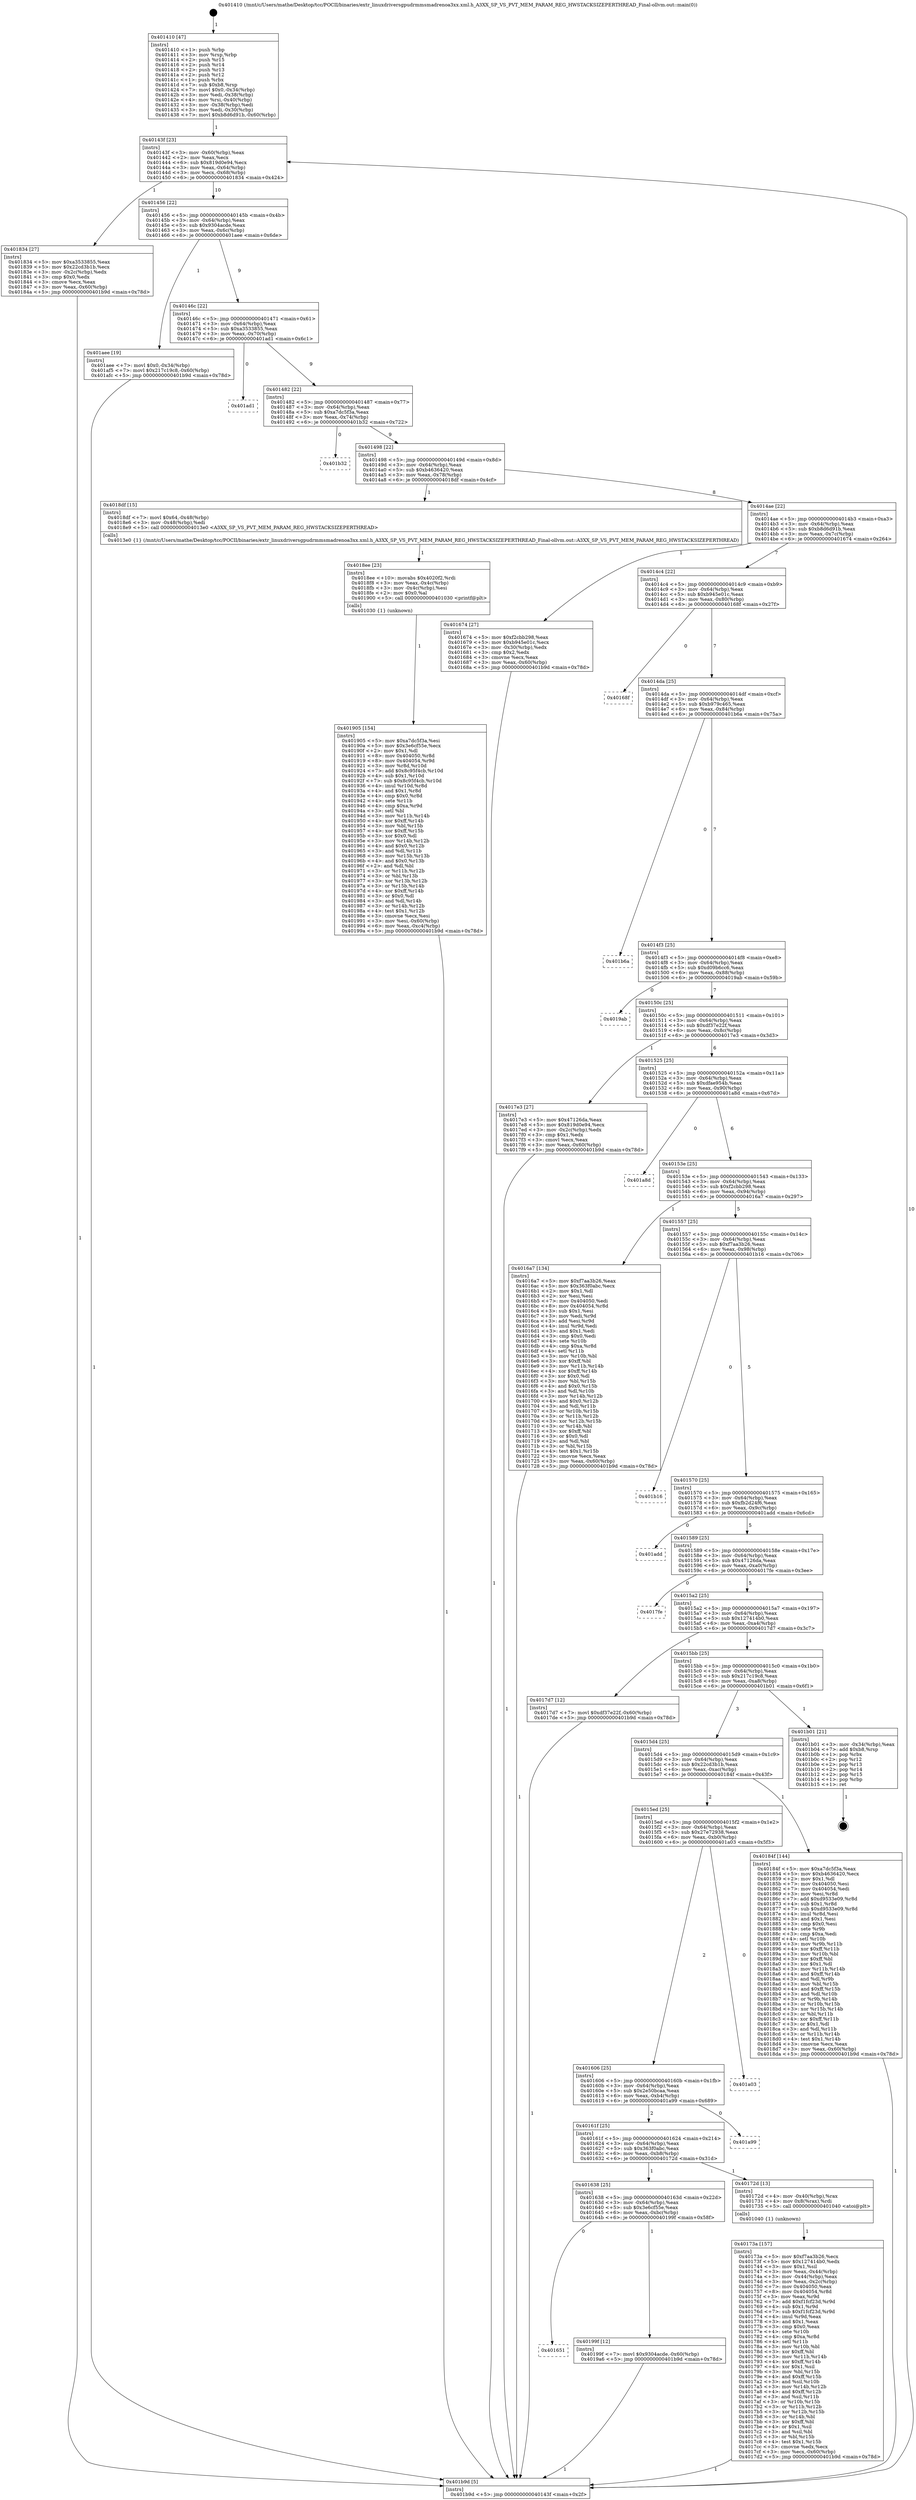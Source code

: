 digraph "0x401410" {
  label = "0x401410 (/mnt/c/Users/mathe/Desktop/tcc/POCII/binaries/extr_linuxdriversgpudrmmsmadrenoa3xx.xml.h_A3XX_SP_VS_PVT_MEM_PARAM_REG_HWSTACKSIZEPERTHREAD_Final-ollvm.out::main(0))"
  labelloc = "t"
  node[shape=record]

  Entry [label="",width=0.3,height=0.3,shape=circle,fillcolor=black,style=filled]
  "0x40143f" [label="{
     0x40143f [23]\l
     | [instrs]\l
     &nbsp;&nbsp;0x40143f \<+3\>: mov -0x60(%rbp),%eax\l
     &nbsp;&nbsp;0x401442 \<+2\>: mov %eax,%ecx\l
     &nbsp;&nbsp;0x401444 \<+6\>: sub $0x819d0e94,%ecx\l
     &nbsp;&nbsp;0x40144a \<+3\>: mov %eax,-0x64(%rbp)\l
     &nbsp;&nbsp;0x40144d \<+3\>: mov %ecx,-0x68(%rbp)\l
     &nbsp;&nbsp;0x401450 \<+6\>: je 0000000000401834 \<main+0x424\>\l
  }"]
  "0x401834" [label="{
     0x401834 [27]\l
     | [instrs]\l
     &nbsp;&nbsp;0x401834 \<+5\>: mov $0xa3533855,%eax\l
     &nbsp;&nbsp;0x401839 \<+5\>: mov $0x22cd3b1b,%ecx\l
     &nbsp;&nbsp;0x40183e \<+3\>: mov -0x2c(%rbp),%edx\l
     &nbsp;&nbsp;0x401841 \<+3\>: cmp $0x0,%edx\l
     &nbsp;&nbsp;0x401844 \<+3\>: cmove %ecx,%eax\l
     &nbsp;&nbsp;0x401847 \<+3\>: mov %eax,-0x60(%rbp)\l
     &nbsp;&nbsp;0x40184a \<+5\>: jmp 0000000000401b9d \<main+0x78d\>\l
  }"]
  "0x401456" [label="{
     0x401456 [22]\l
     | [instrs]\l
     &nbsp;&nbsp;0x401456 \<+5\>: jmp 000000000040145b \<main+0x4b\>\l
     &nbsp;&nbsp;0x40145b \<+3\>: mov -0x64(%rbp),%eax\l
     &nbsp;&nbsp;0x40145e \<+5\>: sub $0x9304acde,%eax\l
     &nbsp;&nbsp;0x401463 \<+3\>: mov %eax,-0x6c(%rbp)\l
     &nbsp;&nbsp;0x401466 \<+6\>: je 0000000000401aee \<main+0x6de\>\l
  }"]
  Exit [label="",width=0.3,height=0.3,shape=circle,fillcolor=black,style=filled,peripheries=2]
  "0x401aee" [label="{
     0x401aee [19]\l
     | [instrs]\l
     &nbsp;&nbsp;0x401aee \<+7\>: movl $0x0,-0x34(%rbp)\l
     &nbsp;&nbsp;0x401af5 \<+7\>: movl $0x217c19c8,-0x60(%rbp)\l
     &nbsp;&nbsp;0x401afc \<+5\>: jmp 0000000000401b9d \<main+0x78d\>\l
  }"]
  "0x40146c" [label="{
     0x40146c [22]\l
     | [instrs]\l
     &nbsp;&nbsp;0x40146c \<+5\>: jmp 0000000000401471 \<main+0x61\>\l
     &nbsp;&nbsp;0x401471 \<+3\>: mov -0x64(%rbp),%eax\l
     &nbsp;&nbsp;0x401474 \<+5\>: sub $0xa3533855,%eax\l
     &nbsp;&nbsp;0x401479 \<+3\>: mov %eax,-0x70(%rbp)\l
     &nbsp;&nbsp;0x40147c \<+6\>: je 0000000000401ad1 \<main+0x6c1\>\l
  }"]
  "0x401651" [label="{
     0x401651\l
  }", style=dashed]
  "0x401ad1" [label="{
     0x401ad1\l
  }", style=dashed]
  "0x401482" [label="{
     0x401482 [22]\l
     | [instrs]\l
     &nbsp;&nbsp;0x401482 \<+5\>: jmp 0000000000401487 \<main+0x77\>\l
     &nbsp;&nbsp;0x401487 \<+3\>: mov -0x64(%rbp),%eax\l
     &nbsp;&nbsp;0x40148a \<+5\>: sub $0xa7dc5f3a,%eax\l
     &nbsp;&nbsp;0x40148f \<+3\>: mov %eax,-0x74(%rbp)\l
     &nbsp;&nbsp;0x401492 \<+6\>: je 0000000000401b32 \<main+0x722\>\l
  }"]
  "0x40199f" [label="{
     0x40199f [12]\l
     | [instrs]\l
     &nbsp;&nbsp;0x40199f \<+7\>: movl $0x9304acde,-0x60(%rbp)\l
     &nbsp;&nbsp;0x4019a6 \<+5\>: jmp 0000000000401b9d \<main+0x78d\>\l
  }"]
  "0x401b32" [label="{
     0x401b32\l
  }", style=dashed]
  "0x401498" [label="{
     0x401498 [22]\l
     | [instrs]\l
     &nbsp;&nbsp;0x401498 \<+5\>: jmp 000000000040149d \<main+0x8d\>\l
     &nbsp;&nbsp;0x40149d \<+3\>: mov -0x64(%rbp),%eax\l
     &nbsp;&nbsp;0x4014a0 \<+5\>: sub $0xb4636420,%eax\l
     &nbsp;&nbsp;0x4014a5 \<+3\>: mov %eax,-0x78(%rbp)\l
     &nbsp;&nbsp;0x4014a8 \<+6\>: je 00000000004018df \<main+0x4cf\>\l
  }"]
  "0x401905" [label="{
     0x401905 [154]\l
     | [instrs]\l
     &nbsp;&nbsp;0x401905 \<+5\>: mov $0xa7dc5f3a,%esi\l
     &nbsp;&nbsp;0x40190a \<+5\>: mov $0x3e6cf55e,%ecx\l
     &nbsp;&nbsp;0x40190f \<+2\>: mov $0x1,%dl\l
     &nbsp;&nbsp;0x401911 \<+8\>: mov 0x404050,%r8d\l
     &nbsp;&nbsp;0x401919 \<+8\>: mov 0x404054,%r9d\l
     &nbsp;&nbsp;0x401921 \<+3\>: mov %r8d,%r10d\l
     &nbsp;&nbsp;0x401924 \<+7\>: add $0x8c95f4cb,%r10d\l
     &nbsp;&nbsp;0x40192b \<+4\>: sub $0x1,%r10d\l
     &nbsp;&nbsp;0x40192f \<+7\>: sub $0x8c95f4cb,%r10d\l
     &nbsp;&nbsp;0x401936 \<+4\>: imul %r10d,%r8d\l
     &nbsp;&nbsp;0x40193a \<+4\>: and $0x1,%r8d\l
     &nbsp;&nbsp;0x40193e \<+4\>: cmp $0x0,%r8d\l
     &nbsp;&nbsp;0x401942 \<+4\>: sete %r11b\l
     &nbsp;&nbsp;0x401946 \<+4\>: cmp $0xa,%r9d\l
     &nbsp;&nbsp;0x40194a \<+3\>: setl %bl\l
     &nbsp;&nbsp;0x40194d \<+3\>: mov %r11b,%r14b\l
     &nbsp;&nbsp;0x401950 \<+4\>: xor $0xff,%r14b\l
     &nbsp;&nbsp;0x401954 \<+3\>: mov %bl,%r15b\l
     &nbsp;&nbsp;0x401957 \<+4\>: xor $0xff,%r15b\l
     &nbsp;&nbsp;0x40195b \<+3\>: xor $0x0,%dl\l
     &nbsp;&nbsp;0x40195e \<+3\>: mov %r14b,%r12b\l
     &nbsp;&nbsp;0x401961 \<+4\>: and $0x0,%r12b\l
     &nbsp;&nbsp;0x401965 \<+3\>: and %dl,%r11b\l
     &nbsp;&nbsp;0x401968 \<+3\>: mov %r15b,%r13b\l
     &nbsp;&nbsp;0x40196b \<+4\>: and $0x0,%r13b\l
     &nbsp;&nbsp;0x40196f \<+2\>: and %dl,%bl\l
     &nbsp;&nbsp;0x401971 \<+3\>: or %r11b,%r12b\l
     &nbsp;&nbsp;0x401974 \<+3\>: or %bl,%r13b\l
     &nbsp;&nbsp;0x401977 \<+3\>: xor %r13b,%r12b\l
     &nbsp;&nbsp;0x40197a \<+3\>: or %r15b,%r14b\l
     &nbsp;&nbsp;0x40197d \<+4\>: xor $0xff,%r14b\l
     &nbsp;&nbsp;0x401981 \<+3\>: or $0x0,%dl\l
     &nbsp;&nbsp;0x401984 \<+3\>: and %dl,%r14b\l
     &nbsp;&nbsp;0x401987 \<+3\>: or %r14b,%r12b\l
     &nbsp;&nbsp;0x40198a \<+4\>: test $0x1,%r12b\l
     &nbsp;&nbsp;0x40198e \<+3\>: cmovne %ecx,%esi\l
     &nbsp;&nbsp;0x401991 \<+3\>: mov %esi,-0x60(%rbp)\l
     &nbsp;&nbsp;0x401994 \<+6\>: mov %eax,-0xc4(%rbp)\l
     &nbsp;&nbsp;0x40199a \<+5\>: jmp 0000000000401b9d \<main+0x78d\>\l
  }"]
  "0x4018df" [label="{
     0x4018df [15]\l
     | [instrs]\l
     &nbsp;&nbsp;0x4018df \<+7\>: movl $0x64,-0x48(%rbp)\l
     &nbsp;&nbsp;0x4018e6 \<+3\>: mov -0x48(%rbp),%edi\l
     &nbsp;&nbsp;0x4018e9 \<+5\>: call 00000000004013e0 \<A3XX_SP_VS_PVT_MEM_PARAM_REG_HWSTACKSIZEPERTHREAD\>\l
     | [calls]\l
     &nbsp;&nbsp;0x4013e0 \{1\} (/mnt/c/Users/mathe/Desktop/tcc/POCII/binaries/extr_linuxdriversgpudrmmsmadrenoa3xx.xml.h_A3XX_SP_VS_PVT_MEM_PARAM_REG_HWSTACKSIZEPERTHREAD_Final-ollvm.out::A3XX_SP_VS_PVT_MEM_PARAM_REG_HWSTACKSIZEPERTHREAD)\l
  }"]
  "0x4014ae" [label="{
     0x4014ae [22]\l
     | [instrs]\l
     &nbsp;&nbsp;0x4014ae \<+5\>: jmp 00000000004014b3 \<main+0xa3\>\l
     &nbsp;&nbsp;0x4014b3 \<+3\>: mov -0x64(%rbp),%eax\l
     &nbsp;&nbsp;0x4014b6 \<+5\>: sub $0xb8d6d91b,%eax\l
     &nbsp;&nbsp;0x4014bb \<+3\>: mov %eax,-0x7c(%rbp)\l
     &nbsp;&nbsp;0x4014be \<+6\>: je 0000000000401674 \<main+0x264\>\l
  }"]
  "0x4018ee" [label="{
     0x4018ee [23]\l
     | [instrs]\l
     &nbsp;&nbsp;0x4018ee \<+10\>: movabs $0x4020f2,%rdi\l
     &nbsp;&nbsp;0x4018f8 \<+3\>: mov %eax,-0x4c(%rbp)\l
     &nbsp;&nbsp;0x4018fb \<+3\>: mov -0x4c(%rbp),%esi\l
     &nbsp;&nbsp;0x4018fe \<+2\>: mov $0x0,%al\l
     &nbsp;&nbsp;0x401900 \<+5\>: call 0000000000401030 \<printf@plt\>\l
     | [calls]\l
     &nbsp;&nbsp;0x401030 \{1\} (unknown)\l
  }"]
  "0x401674" [label="{
     0x401674 [27]\l
     | [instrs]\l
     &nbsp;&nbsp;0x401674 \<+5\>: mov $0xf2cbb298,%eax\l
     &nbsp;&nbsp;0x401679 \<+5\>: mov $0xb945e01c,%ecx\l
     &nbsp;&nbsp;0x40167e \<+3\>: mov -0x30(%rbp),%edx\l
     &nbsp;&nbsp;0x401681 \<+3\>: cmp $0x2,%edx\l
     &nbsp;&nbsp;0x401684 \<+3\>: cmovne %ecx,%eax\l
     &nbsp;&nbsp;0x401687 \<+3\>: mov %eax,-0x60(%rbp)\l
     &nbsp;&nbsp;0x40168a \<+5\>: jmp 0000000000401b9d \<main+0x78d\>\l
  }"]
  "0x4014c4" [label="{
     0x4014c4 [22]\l
     | [instrs]\l
     &nbsp;&nbsp;0x4014c4 \<+5\>: jmp 00000000004014c9 \<main+0xb9\>\l
     &nbsp;&nbsp;0x4014c9 \<+3\>: mov -0x64(%rbp),%eax\l
     &nbsp;&nbsp;0x4014cc \<+5\>: sub $0xb945e01c,%eax\l
     &nbsp;&nbsp;0x4014d1 \<+3\>: mov %eax,-0x80(%rbp)\l
     &nbsp;&nbsp;0x4014d4 \<+6\>: je 000000000040168f \<main+0x27f\>\l
  }"]
  "0x401b9d" [label="{
     0x401b9d [5]\l
     | [instrs]\l
     &nbsp;&nbsp;0x401b9d \<+5\>: jmp 000000000040143f \<main+0x2f\>\l
  }"]
  "0x401410" [label="{
     0x401410 [47]\l
     | [instrs]\l
     &nbsp;&nbsp;0x401410 \<+1\>: push %rbp\l
     &nbsp;&nbsp;0x401411 \<+3\>: mov %rsp,%rbp\l
     &nbsp;&nbsp;0x401414 \<+2\>: push %r15\l
     &nbsp;&nbsp;0x401416 \<+2\>: push %r14\l
     &nbsp;&nbsp;0x401418 \<+2\>: push %r13\l
     &nbsp;&nbsp;0x40141a \<+2\>: push %r12\l
     &nbsp;&nbsp;0x40141c \<+1\>: push %rbx\l
     &nbsp;&nbsp;0x40141d \<+7\>: sub $0xb8,%rsp\l
     &nbsp;&nbsp;0x401424 \<+7\>: movl $0x0,-0x34(%rbp)\l
     &nbsp;&nbsp;0x40142b \<+3\>: mov %edi,-0x38(%rbp)\l
     &nbsp;&nbsp;0x40142e \<+4\>: mov %rsi,-0x40(%rbp)\l
     &nbsp;&nbsp;0x401432 \<+3\>: mov -0x38(%rbp),%edi\l
     &nbsp;&nbsp;0x401435 \<+3\>: mov %edi,-0x30(%rbp)\l
     &nbsp;&nbsp;0x401438 \<+7\>: movl $0xb8d6d91b,-0x60(%rbp)\l
  }"]
  "0x40173a" [label="{
     0x40173a [157]\l
     | [instrs]\l
     &nbsp;&nbsp;0x40173a \<+5\>: mov $0xf7aa3b26,%ecx\l
     &nbsp;&nbsp;0x40173f \<+5\>: mov $0x127414b0,%edx\l
     &nbsp;&nbsp;0x401744 \<+3\>: mov $0x1,%sil\l
     &nbsp;&nbsp;0x401747 \<+3\>: mov %eax,-0x44(%rbp)\l
     &nbsp;&nbsp;0x40174a \<+3\>: mov -0x44(%rbp),%eax\l
     &nbsp;&nbsp;0x40174d \<+3\>: mov %eax,-0x2c(%rbp)\l
     &nbsp;&nbsp;0x401750 \<+7\>: mov 0x404050,%eax\l
     &nbsp;&nbsp;0x401757 \<+8\>: mov 0x404054,%r8d\l
     &nbsp;&nbsp;0x40175f \<+3\>: mov %eax,%r9d\l
     &nbsp;&nbsp;0x401762 \<+7\>: add $0xf1fcf23d,%r9d\l
     &nbsp;&nbsp;0x401769 \<+4\>: sub $0x1,%r9d\l
     &nbsp;&nbsp;0x40176d \<+7\>: sub $0xf1fcf23d,%r9d\l
     &nbsp;&nbsp;0x401774 \<+4\>: imul %r9d,%eax\l
     &nbsp;&nbsp;0x401778 \<+3\>: and $0x1,%eax\l
     &nbsp;&nbsp;0x40177b \<+3\>: cmp $0x0,%eax\l
     &nbsp;&nbsp;0x40177e \<+4\>: sete %r10b\l
     &nbsp;&nbsp;0x401782 \<+4\>: cmp $0xa,%r8d\l
     &nbsp;&nbsp;0x401786 \<+4\>: setl %r11b\l
     &nbsp;&nbsp;0x40178a \<+3\>: mov %r10b,%bl\l
     &nbsp;&nbsp;0x40178d \<+3\>: xor $0xff,%bl\l
     &nbsp;&nbsp;0x401790 \<+3\>: mov %r11b,%r14b\l
     &nbsp;&nbsp;0x401793 \<+4\>: xor $0xff,%r14b\l
     &nbsp;&nbsp;0x401797 \<+4\>: xor $0x1,%sil\l
     &nbsp;&nbsp;0x40179b \<+3\>: mov %bl,%r15b\l
     &nbsp;&nbsp;0x40179e \<+4\>: and $0xff,%r15b\l
     &nbsp;&nbsp;0x4017a2 \<+3\>: and %sil,%r10b\l
     &nbsp;&nbsp;0x4017a5 \<+3\>: mov %r14b,%r12b\l
     &nbsp;&nbsp;0x4017a8 \<+4\>: and $0xff,%r12b\l
     &nbsp;&nbsp;0x4017ac \<+3\>: and %sil,%r11b\l
     &nbsp;&nbsp;0x4017af \<+3\>: or %r10b,%r15b\l
     &nbsp;&nbsp;0x4017b2 \<+3\>: or %r11b,%r12b\l
     &nbsp;&nbsp;0x4017b5 \<+3\>: xor %r12b,%r15b\l
     &nbsp;&nbsp;0x4017b8 \<+3\>: or %r14b,%bl\l
     &nbsp;&nbsp;0x4017bb \<+3\>: xor $0xff,%bl\l
     &nbsp;&nbsp;0x4017be \<+4\>: or $0x1,%sil\l
     &nbsp;&nbsp;0x4017c2 \<+3\>: and %sil,%bl\l
     &nbsp;&nbsp;0x4017c5 \<+3\>: or %bl,%r15b\l
     &nbsp;&nbsp;0x4017c8 \<+4\>: test $0x1,%r15b\l
     &nbsp;&nbsp;0x4017cc \<+3\>: cmovne %edx,%ecx\l
     &nbsp;&nbsp;0x4017cf \<+3\>: mov %ecx,-0x60(%rbp)\l
     &nbsp;&nbsp;0x4017d2 \<+5\>: jmp 0000000000401b9d \<main+0x78d\>\l
  }"]
  "0x40168f" [label="{
     0x40168f\l
  }", style=dashed]
  "0x4014da" [label="{
     0x4014da [25]\l
     | [instrs]\l
     &nbsp;&nbsp;0x4014da \<+5\>: jmp 00000000004014df \<main+0xcf\>\l
     &nbsp;&nbsp;0x4014df \<+3\>: mov -0x64(%rbp),%eax\l
     &nbsp;&nbsp;0x4014e2 \<+5\>: sub $0xb979c465,%eax\l
     &nbsp;&nbsp;0x4014e7 \<+6\>: mov %eax,-0x84(%rbp)\l
     &nbsp;&nbsp;0x4014ed \<+6\>: je 0000000000401b6a \<main+0x75a\>\l
  }"]
  "0x401638" [label="{
     0x401638 [25]\l
     | [instrs]\l
     &nbsp;&nbsp;0x401638 \<+5\>: jmp 000000000040163d \<main+0x22d\>\l
     &nbsp;&nbsp;0x40163d \<+3\>: mov -0x64(%rbp),%eax\l
     &nbsp;&nbsp;0x401640 \<+5\>: sub $0x3e6cf55e,%eax\l
     &nbsp;&nbsp;0x401645 \<+6\>: mov %eax,-0xbc(%rbp)\l
     &nbsp;&nbsp;0x40164b \<+6\>: je 000000000040199f \<main+0x58f\>\l
  }"]
  "0x401b6a" [label="{
     0x401b6a\l
  }", style=dashed]
  "0x4014f3" [label="{
     0x4014f3 [25]\l
     | [instrs]\l
     &nbsp;&nbsp;0x4014f3 \<+5\>: jmp 00000000004014f8 \<main+0xe8\>\l
     &nbsp;&nbsp;0x4014f8 \<+3\>: mov -0x64(%rbp),%eax\l
     &nbsp;&nbsp;0x4014fb \<+5\>: sub $0xd09b6cc6,%eax\l
     &nbsp;&nbsp;0x401500 \<+6\>: mov %eax,-0x88(%rbp)\l
     &nbsp;&nbsp;0x401506 \<+6\>: je 00000000004019ab \<main+0x59b\>\l
  }"]
  "0x40172d" [label="{
     0x40172d [13]\l
     | [instrs]\l
     &nbsp;&nbsp;0x40172d \<+4\>: mov -0x40(%rbp),%rax\l
     &nbsp;&nbsp;0x401731 \<+4\>: mov 0x8(%rax),%rdi\l
     &nbsp;&nbsp;0x401735 \<+5\>: call 0000000000401040 \<atoi@plt\>\l
     | [calls]\l
     &nbsp;&nbsp;0x401040 \{1\} (unknown)\l
  }"]
  "0x4019ab" [label="{
     0x4019ab\l
  }", style=dashed]
  "0x40150c" [label="{
     0x40150c [25]\l
     | [instrs]\l
     &nbsp;&nbsp;0x40150c \<+5\>: jmp 0000000000401511 \<main+0x101\>\l
     &nbsp;&nbsp;0x401511 \<+3\>: mov -0x64(%rbp),%eax\l
     &nbsp;&nbsp;0x401514 \<+5\>: sub $0xdf37e22f,%eax\l
     &nbsp;&nbsp;0x401519 \<+6\>: mov %eax,-0x8c(%rbp)\l
     &nbsp;&nbsp;0x40151f \<+6\>: je 00000000004017e3 \<main+0x3d3\>\l
  }"]
  "0x40161f" [label="{
     0x40161f [25]\l
     | [instrs]\l
     &nbsp;&nbsp;0x40161f \<+5\>: jmp 0000000000401624 \<main+0x214\>\l
     &nbsp;&nbsp;0x401624 \<+3\>: mov -0x64(%rbp),%eax\l
     &nbsp;&nbsp;0x401627 \<+5\>: sub $0x363f0abc,%eax\l
     &nbsp;&nbsp;0x40162c \<+6\>: mov %eax,-0xb8(%rbp)\l
     &nbsp;&nbsp;0x401632 \<+6\>: je 000000000040172d \<main+0x31d\>\l
  }"]
  "0x4017e3" [label="{
     0x4017e3 [27]\l
     | [instrs]\l
     &nbsp;&nbsp;0x4017e3 \<+5\>: mov $0x47126da,%eax\l
     &nbsp;&nbsp;0x4017e8 \<+5\>: mov $0x819d0e94,%ecx\l
     &nbsp;&nbsp;0x4017ed \<+3\>: mov -0x2c(%rbp),%edx\l
     &nbsp;&nbsp;0x4017f0 \<+3\>: cmp $0x1,%edx\l
     &nbsp;&nbsp;0x4017f3 \<+3\>: cmovl %ecx,%eax\l
     &nbsp;&nbsp;0x4017f6 \<+3\>: mov %eax,-0x60(%rbp)\l
     &nbsp;&nbsp;0x4017f9 \<+5\>: jmp 0000000000401b9d \<main+0x78d\>\l
  }"]
  "0x401525" [label="{
     0x401525 [25]\l
     | [instrs]\l
     &nbsp;&nbsp;0x401525 \<+5\>: jmp 000000000040152a \<main+0x11a\>\l
     &nbsp;&nbsp;0x40152a \<+3\>: mov -0x64(%rbp),%eax\l
     &nbsp;&nbsp;0x40152d \<+5\>: sub $0xdfae954b,%eax\l
     &nbsp;&nbsp;0x401532 \<+6\>: mov %eax,-0x90(%rbp)\l
     &nbsp;&nbsp;0x401538 \<+6\>: je 0000000000401a8d \<main+0x67d\>\l
  }"]
  "0x401a99" [label="{
     0x401a99\l
  }", style=dashed]
  "0x401a8d" [label="{
     0x401a8d\l
  }", style=dashed]
  "0x40153e" [label="{
     0x40153e [25]\l
     | [instrs]\l
     &nbsp;&nbsp;0x40153e \<+5\>: jmp 0000000000401543 \<main+0x133\>\l
     &nbsp;&nbsp;0x401543 \<+3\>: mov -0x64(%rbp),%eax\l
     &nbsp;&nbsp;0x401546 \<+5\>: sub $0xf2cbb298,%eax\l
     &nbsp;&nbsp;0x40154b \<+6\>: mov %eax,-0x94(%rbp)\l
     &nbsp;&nbsp;0x401551 \<+6\>: je 00000000004016a7 \<main+0x297\>\l
  }"]
  "0x401606" [label="{
     0x401606 [25]\l
     | [instrs]\l
     &nbsp;&nbsp;0x401606 \<+5\>: jmp 000000000040160b \<main+0x1fb\>\l
     &nbsp;&nbsp;0x40160b \<+3\>: mov -0x64(%rbp),%eax\l
     &nbsp;&nbsp;0x40160e \<+5\>: sub $0x2e50bcaa,%eax\l
     &nbsp;&nbsp;0x401613 \<+6\>: mov %eax,-0xb4(%rbp)\l
     &nbsp;&nbsp;0x401619 \<+6\>: je 0000000000401a99 \<main+0x689\>\l
  }"]
  "0x4016a7" [label="{
     0x4016a7 [134]\l
     | [instrs]\l
     &nbsp;&nbsp;0x4016a7 \<+5\>: mov $0xf7aa3b26,%eax\l
     &nbsp;&nbsp;0x4016ac \<+5\>: mov $0x363f0abc,%ecx\l
     &nbsp;&nbsp;0x4016b1 \<+2\>: mov $0x1,%dl\l
     &nbsp;&nbsp;0x4016b3 \<+2\>: xor %esi,%esi\l
     &nbsp;&nbsp;0x4016b5 \<+7\>: mov 0x404050,%edi\l
     &nbsp;&nbsp;0x4016bc \<+8\>: mov 0x404054,%r8d\l
     &nbsp;&nbsp;0x4016c4 \<+3\>: sub $0x1,%esi\l
     &nbsp;&nbsp;0x4016c7 \<+3\>: mov %edi,%r9d\l
     &nbsp;&nbsp;0x4016ca \<+3\>: add %esi,%r9d\l
     &nbsp;&nbsp;0x4016cd \<+4\>: imul %r9d,%edi\l
     &nbsp;&nbsp;0x4016d1 \<+3\>: and $0x1,%edi\l
     &nbsp;&nbsp;0x4016d4 \<+3\>: cmp $0x0,%edi\l
     &nbsp;&nbsp;0x4016d7 \<+4\>: sete %r10b\l
     &nbsp;&nbsp;0x4016db \<+4\>: cmp $0xa,%r8d\l
     &nbsp;&nbsp;0x4016df \<+4\>: setl %r11b\l
     &nbsp;&nbsp;0x4016e3 \<+3\>: mov %r10b,%bl\l
     &nbsp;&nbsp;0x4016e6 \<+3\>: xor $0xff,%bl\l
     &nbsp;&nbsp;0x4016e9 \<+3\>: mov %r11b,%r14b\l
     &nbsp;&nbsp;0x4016ec \<+4\>: xor $0xff,%r14b\l
     &nbsp;&nbsp;0x4016f0 \<+3\>: xor $0x0,%dl\l
     &nbsp;&nbsp;0x4016f3 \<+3\>: mov %bl,%r15b\l
     &nbsp;&nbsp;0x4016f6 \<+4\>: and $0x0,%r15b\l
     &nbsp;&nbsp;0x4016fa \<+3\>: and %dl,%r10b\l
     &nbsp;&nbsp;0x4016fd \<+3\>: mov %r14b,%r12b\l
     &nbsp;&nbsp;0x401700 \<+4\>: and $0x0,%r12b\l
     &nbsp;&nbsp;0x401704 \<+3\>: and %dl,%r11b\l
     &nbsp;&nbsp;0x401707 \<+3\>: or %r10b,%r15b\l
     &nbsp;&nbsp;0x40170a \<+3\>: or %r11b,%r12b\l
     &nbsp;&nbsp;0x40170d \<+3\>: xor %r12b,%r15b\l
     &nbsp;&nbsp;0x401710 \<+3\>: or %r14b,%bl\l
     &nbsp;&nbsp;0x401713 \<+3\>: xor $0xff,%bl\l
     &nbsp;&nbsp;0x401716 \<+3\>: or $0x0,%dl\l
     &nbsp;&nbsp;0x401719 \<+2\>: and %dl,%bl\l
     &nbsp;&nbsp;0x40171b \<+3\>: or %bl,%r15b\l
     &nbsp;&nbsp;0x40171e \<+4\>: test $0x1,%r15b\l
     &nbsp;&nbsp;0x401722 \<+3\>: cmovne %ecx,%eax\l
     &nbsp;&nbsp;0x401725 \<+3\>: mov %eax,-0x60(%rbp)\l
     &nbsp;&nbsp;0x401728 \<+5\>: jmp 0000000000401b9d \<main+0x78d\>\l
  }"]
  "0x401557" [label="{
     0x401557 [25]\l
     | [instrs]\l
     &nbsp;&nbsp;0x401557 \<+5\>: jmp 000000000040155c \<main+0x14c\>\l
     &nbsp;&nbsp;0x40155c \<+3\>: mov -0x64(%rbp),%eax\l
     &nbsp;&nbsp;0x40155f \<+5\>: sub $0xf7aa3b26,%eax\l
     &nbsp;&nbsp;0x401564 \<+6\>: mov %eax,-0x98(%rbp)\l
     &nbsp;&nbsp;0x40156a \<+6\>: je 0000000000401b16 \<main+0x706\>\l
  }"]
  "0x401a03" [label="{
     0x401a03\l
  }", style=dashed]
  "0x401b16" [label="{
     0x401b16\l
  }", style=dashed]
  "0x401570" [label="{
     0x401570 [25]\l
     | [instrs]\l
     &nbsp;&nbsp;0x401570 \<+5\>: jmp 0000000000401575 \<main+0x165\>\l
     &nbsp;&nbsp;0x401575 \<+3\>: mov -0x64(%rbp),%eax\l
     &nbsp;&nbsp;0x401578 \<+5\>: sub $0xfb2d24f6,%eax\l
     &nbsp;&nbsp;0x40157d \<+6\>: mov %eax,-0x9c(%rbp)\l
     &nbsp;&nbsp;0x401583 \<+6\>: je 0000000000401add \<main+0x6cd\>\l
  }"]
  "0x4015ed" [label="{
     0x4015ed [25]\l
     | [instrs]\l
     &nbsp;&nbsp;0x4015ed \<+5\>: jmp 00000000004015f2 \<main+0x1e2\>\l
     &nbsp;&nbsp;0x4015f2 \<+3\>: mov -0x64(%rbp),%eax\l
     &nbsp;&nbsp;0x4015f5 \<+5\>: sub $0x27e72938,%eax\l
     &nbsp;&nbsp;0x4015fa \<+6\>: mov %eax,-0xb0(%rbp)\l
     &nbsp;&nbsp;0x401600 \<+6\>: je 0000000000401a03 \<main+0x5f3\>\l
  }"]
  "0x401add" [label="{
     0x401add\l
  }", style=dashed]
  "0x401589" [label="{
     0x401589 [25]\l
     | [instrs]\l
     &nbsp;&nbsp;0x401589 \<+5\>: jmp 000000000040158e \<main+0x17e\>\l
     &nbsp;&nbsp;0x40158e \<+3\>: mov -0x64(%rbp),%eax\l
     &nbsp;&nbsp;0x401591 \<+5\>: sub $0x47126da,%eax\l
     &nbsp;&nbsp;0x401596 \<+6\>: mov %eax,-0xa0(%rbp)\l
     &nbsp;&nbsp;0x40159c \<+6\>: je 00000000004017fe \<main+0x3ee\>\l
  }"]
  "0x40184f" [label="{
     0x40184f [144]\l
     | [instrs]\l
     &nbsp;&nbsp;0x40184f \<+5\>: mov $0xa7dc5f3a,%eax\l
     &nbsp;&nbsp;0x401854 \<+5\>: mov $0xb4636420,%ecx\l
     &nbsp;&nbsp;0x401859 \<+2\>: mov $0x1,%dl\l
     &nbsp;&nbsp;0x40185b \<+7\>: mov 0x404050,%esi\l
     &nbsp;&nbsp;0x401862 \<+7\>: mov 0x404054,%edi\l
     &nbsp;&nbsp;0x401869 \<+3\>: mov %esi,%r8d\l
     &nbsp;&nbsp;0x40186c \<+7\>: add $0xd9533e09,%r8d\l
     &nbsp;&nbsp;0x401873 \<+4\>: sub $0x1,%r8d\l
     &nbsp;&nbsp;0x401877 \<+7\>: sub $0xd9533e09,%r8d\l
     &nbsp;&nbsp;0x40187e \<+4\>: imul %r8d,%esi\l
     &nbsp;&nbsp;0x401882 \<+3\>: and $0x1,%esi\l
     &nbsp;&nbsp;0x401885 \<+3\>: cmp $0x0,%esi\l
     &nbsp;&nbsp;0x401888 \<+4\>: sete %r9b\l
     &nbsp;&nbsp;0x40188c \<+3\>: cmp $0xa,%edi\l
     &nbsp;&nbsp;0x40188f \<+4\>: setl %r10b\l
     &nbsp;&nbsp;0x401893 \<+3\>: mov %r9b,%r11b\l
     &nbsp;&nbsp;0x401896 \<+4\>: xor $0xff,%r11b\l
     &nbsp;&nbsp;0x40189a \<+3\>: mov %r10b,%bl\l
     &nbsp;&nbsp;0x40189d \<+3\>: xor $0xff,%bl\l
     &nbsp;&nbsp;0x4018a0 \<+3\>: xor $0x1,%dl\l
     &nbsp;&nbsp;0x4018a3 \<+3\>: mov %r11b,%r14b\l
     &nbsp;&nbsp;0x4018a6 \<+4\>: and $0xff,%r14b\l
     &nbsp;&nbsp;0x4018aa \<+3\>: and %dl,%r9b\l
     &nbsp;&nbsp;0x4018ad \<+3\>: mov %bl,%r15b\l
     &nbsp;&nbsp;0x4018b0 \<+4\>: and $0xff,%r15b\l
     &nbsp;&nbsp;0x4018b4 \<+3\>: and %dl,%r10b\l
     &nbsp;&nbsp;0x4018b7 \<+3\>: or %r9b,%r14b\l
     &nbsp;&nbsp;0x4018ba \<+3\>: or %r10b,%r15b\l
     &nbsp;&nbsp;0x4018bd \<+3\>: xor %r15b,%r14b\l
     &nbsp;&nbsp;0x4018c0 \<+3\>: or %bl,%r11b\l
     &nbsp;&nbsp;0x4018c3 \<+4\>: xor $0xff,%r11b\l
     &nbsp;&nbsp;0x4018c7 \<+3\>: or $0x1,%dl\l
     &nbsp;&nbsp;0x4018ca \<+3\>: and %dl,%r11b\l
     &nbsp;&nbsp;0x4018cd \<+3\>: or %r11b,%r14b\l
     &nbsp;&nbsp;0x4018d0 \<+4\>: test $0x1,%r14b\l
     &nbsp;&nbsp;0x4018d4 \<+3\>: cmovne %ecx,%eax\l
     &nbsp;&nbsp;0x4018d7 \<+3\>: mov %eax,-0x60(%rbp)\l
     &nbsp;&nbsp;0x4018da \<+5\>: jmp 0000000000401b9d \<main+0x78d\>\l
  }"]
  "0x4017fe" [label="{
     0x4017fe\l
  }", style=dashed]
  "0x4015a2" [label="{
     0x4015a2 [25]\l
     | [instrs]\l
     &nbsp;&nbsp;0x4015a2 \<+5\>: jmp 00000000004015a7 \<main+0x197\>\l
     &nbsp;&nbsp;0x4015a7 \<+3\>: mov -0x64(%rbp),%eax\l
     &nbsp;&nbsp;0x4015aa \<+5\>: sub $0x127414b0,%eax\l
     &nbsp;&nbsp;0x4015af \<+6\>: mov %eax,-0xa4(%rbp)\l
     &nbsp;&nbsp;0x4015b5 \<+6\>: je 00000000004017d7 \<main+0x3c7\>\l
  }"]
  "0x4015d4" [label="{
     0x4015d4 [25]\l
     | [instrs]\l
     &nbsp;&nbsp;0x4015d4 \<+5\>: jmp 00000000004015d9 \<main+0x1c9\>\l
     &nbsp;&nbsp;0x4015d9 \<+3\>: mov -0x64(%rbp),%eax\l
     &nbsp;&nbsp;0x4015dc \<+5\>: sub $0x22cd3b1b,%eax\l
     &nbsp;&nbsp;0x4015e1 \<+6\>: mov %eax,-0xac(%rbp)\l
     &nbsp;&nbsp;0x4015e7 \<+6\>: je 000000000040184f \<main+0x43f\>\l
  }"]
  "0x4017d7" [label="{
     0x4017d7 [12]\l
     | [instrs]\l
     &nbsp;&nbsp;0x4017d7 \<+7\>: movl $0xdf37e22f,-0x60(%rbp)\l
     &nbsp;&nbsp;0x4017de \<+5\>: jmp 0000000000401b9d \<main+0x78d\>\l
  }"]
  "0x4015bb" [label="{
     0x4015bb [25]\l
     | [instrs]\l
     &nbsp;&nbsp;0x4015bb \<+5\>: jmp 00000000004015c0 \<main+0x1b0\>\l
     &nbsp;&nbsp;0x4015c0 \<+3\>: mov -0x64(%rbp),%eax\l
     &nbsp;&nbsp;0x4015c3 \<+5\>: sub $0x217c19c8,%eax\l
     &nbsp;&nbsp;0x4015c8 \<+6\>: mov %eax,-0xa8(%rbp)\l
     &nbsp;&nbsp;0x4015ce \<+6\>: je 0000000000401b01 \<main+0x6f1\>\l
  }"]
  "0x401b01" [label="{
     0x401b01 [21]\l
     | [instrs]\l
     &nbsp;&nbsp;0x401b01 \<+3\>: mov -0x34(%rbp),%eax\l
     &nbsp;&nbsp;0x401b04 \<+7\>: add $0xb8,%rsp\l
     &nbsp;&nbsp;0x401b0b \<+1\>: pop %rbx\l
     &nbsp;&nbsp;0x401b0c \<+2\>: pop %r12\l
     &nbsp;&nbsp;0x401b0e \<+2\>: pop %r13\l
     &nbsp;&nbsp;0x401b10 \<+2\>: pop %r14\l
     &nbsp;&nbsp;0x401b12 \<+2\>: pop %r15\l
     &nbsp;&nbsp;0x401b14 \<+1\>: pop %rbp\l
     &nbsp;&nbsp;0x401b15 \<+1\>: ret\l
  }"]
  Entry -> "0x401410" [label=" 1"]
  "0x40143f" -> "0x401834" [label=" 1"]
  "0x40143f" -> "0x401456" [label=" 10"]
  "0x401b01" -> Exit [label=" 1"]
  "0x401456" -> "0x401aee" [label=" 1"]
  "0x401456" -> "0x40146c" [label=" 9"]
  "0x401aee" -> "0x401b9d" [label=" 1"]
  "0x40146c" -> "0x401ad1" [label=" 0"]
  "0x40146c" -> "0x401482" [label=" 9"]
  "0x40199f" -> "0x401b9d" [label=" 1"]
  "0x401482" -> "0x401b32" [label=" 0"]
  "0x401482" -> "0x401498" [label=" 9"]
  "0x401638" -> "0x401651" [label=" 0"]
  "0x401498" -> "0x4018df" [label=" 1"]
  "0x401498" -> "0x4014ae" [label=" 8"]
  "0x401638" -> "0x40199f" [label=" 1"]
  "0x4014ae" -> "0x401674" [label=" 1"]
  "0x4014ae" -> "0x4014c4" [label=" 7"]
  "0x401674" -> "0x401b9d" [label=" 1"]
  "0x401410" -> "0x40143f" [label=" 1"]
  "0x401b9d" -> "0x40143f" [label=" 10"]
  "0x401905" -> "0x401b9d" [label=" 1"]
  "0x4014c4" -> "0x40168f" [label=" 0"]
  "0x4014c4" -> "0x4014da" [label=" 7"]
  "0x4018ee" -> "0x401905" [label=" 1"]
  "0x4014da" -> "0x401b6a" [label=" 0"]
  "0x4014da" -> "0x4014f3" [label=" 7"]
  "0x4018df" -> "0x4018ee" [label=" 1"]
  "0x4014f3" -> "0x4019ab" [label=" 0"]
  "0x4014f3" -> "0x40150c" [label=" 7"]
  "0x40184f" -> "0x401b9d" [label=" 1"]
  "0x40150c" -> "0x4017e3" [label=" 1"]
  "0x40150c" -> "0x401525" [label=" 6"]
  "0x4017e3" -> "0x401b9d" [label=" 1"]
  "0x401525" -> "0x401a8d" [label=" 0"]
  "0x401525" -> "0x40153e" [label=" 6"]
  "0x4017d7" -> "0x401b9d" [label=" 1"]
  "0x40153e" -> "0x4016a7" [label=" 1"]
  "0x40153e" -> "0x401557" [label=" 5"]
  "0x4016a7" -> "0x401b9d" [label=" 1"]
  "0x40172d" -> "0x40173a" [label=" 1"]
  "0x401557" -> "0x401b16" [label=" 0"]
  "0x401557" -> "0x401570" [label=" 5"]
  "0x40161f" -> "0x401638" [label=" 1"]
  "0x401570" -> "0x401add" [label=" 0"]
  "0x401570" -> "0x401589" [label=" 5"]
  "0x401834" -> "0x401b9d" [label=" 1"]
  "0x401589" -> "0x4017fe" [label=" 0"]
  "0x401589" -> "0x4015a2" [label=" 5"]
  "0x401606" -> "0x40161f" [label=" 2"]
  "0x4015a2" -> "0x4017d7" [label=" 1"]
  "0x4015a2" -> "0x4015bb" [label=" 4"]
  "0x40173a" -> "0x401b9d" [label=" 1"]
  "0x4015bb" -> "0x401b01" [label=" 1"]
  "0x4015bb" -> "0x4015d4" [label=" 3"]
  "0x401606" -> "0x401a99" [label=" 0"]
  "0x4015d4" -> "0x40184f" [label=" 1"]
  "0x4015d4" -> "0x4015ed" [label=" 2"]
  "0x40161f" -> "0x40172d" [label=" 1"]
  "0x4015ed" -> "0x401a03" [label=" 0"]
  "0x4015ed" -> "0x401606" [label=" 2"]
}
